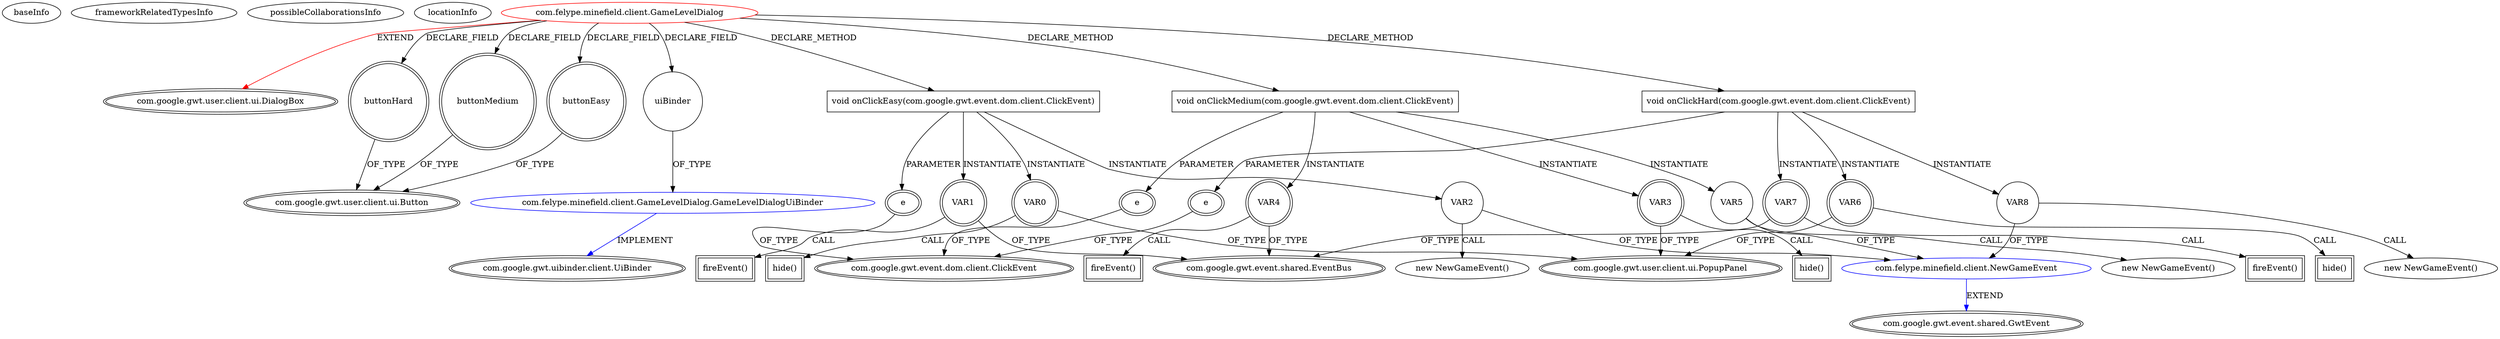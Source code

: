 digraph {
baseInfo[graphId=1323,category="extension_graph",isAnonymous=false,possibleRelation=true]
frameworkRelatedTypesInfo[0="com.google.gwt.user.client.ui.DialogBox"]
possibleCollaborationsInfo[0="1323~CLIENT_METHOD_DECLARATION-INSTANTIATION-CLIENT_METHOD_DECLARATION-INSTANTIATION-CLIENT_METHOD_DECLARATION-INSTANTIATION-~com.google.gwt.user.client.ui.DialogBox ~com.google.gwt.event.shared.GwtEvent ~false~false",1="1323~FIELD_DECLARATION-~com.google.gwt.user.client.ui.DialogBox ~com.google.gwt.uibinder.client.UiBinder ~false~false"]
locationInfo[projectName="felype87-gwt",filePath="/felype87-gwt/gwt-master/Minefield/src/com/felype/minefield/client/GameLevelDialog.java",contextSignature="GameLevelDialog",graphId="1323"]
0[label="com.felype.minefield.client.GameLevelDialog",vertexType="ROOT_CLIENT_CLASS_DECLARATION",isFrameworkType=false,color=red]
1[label="com.google.gwt.user.client.ui.DialogBox",vertexType="FRAMEWORK_CLASS_TYPE",isFrameworkType=true,peripheries=2]
2[label="buttonEasy",vertexType="FIELD_DECLARATION",isFrameworkType=true,peripheries=2,shape=circle]
3[label="com.google.gwt.user.client.ui.Button",vertexType="FRAMEWORK_CLASS_TYPE",isFrameworkType=true,peripheries=2]
4[label="buttonHard",vertexType="FIELD_DECLARATION",isFrameworkType=true,peripheries=2,shape=circle]
6[label="buttonMedium",vertexType="FIELD_DECLARATION",isFrameworkType=true,peripheries=2,shape=circle]
8[label="uiBinder",vertexType="FIELD_DECLARATION",isFrameworkType=false,shape=circle]
9[label="com.felype.minefield.client.GameLevelDialog.GameLevelDialogUiBinder",vertexType="REFERENCE_CLIENT_CLASS_DECLARATION",isFrameworkType=false,color=blue]
10[label="com.google.gwt.uibinder.client.UiBinder",vertexType="FRAMEWORK_INTERFACE_TYPE",isFrameworkType=true,peripheries=2]
11[label="void onClickEasy(com.google.gwt.event.dom.client.ClickEvent)",vertexType="CLIENT_METHOD_DECLARATION",isFrameworkType=false,shape=box]
12[label="e",vertexType="PARAMETER_DECLARATION",isFrameworkType=true,peripheries=2]
13[label="com.google.gwt.event.dom.client.ClickEvent",vertexType="FRAMEWORK_CLASS_TYPE",isFrameworkType=true,peripheries=2]
14[label="VAR0",vertexType="VARIABLE_EXPRESION",isFrameworkType=true,peripheries=2,shape=circle]
16[label="com.google.gwt.user.client.ui.PopupPanel",vertexType="FRAMEWORK_CLASS_TYPE",isFrameworkType=true,peripheries=2]
15[label="hide()",vertexType="INSIDE_CALL",isFrameworkType=true,peripheries=2,shape=box]
17[label="VAR1",vertexType="VARIABLE_EXPRESION",isFrameworkType=true,peripheries=2,shape=circle]
19[label="com.google.gwt.event.shared.EventBus",vertexType="FRAMEWORK_CLASS_TYPE",isFrameworkType=true,peripheries=2]
18[label="fireEvent()",vertexType="INSIDE_CALL",isFrameworkType=true,peripheries=2,shape=box]
21[label="VAR2",vertexType="VARIABLE_EXPRESION",isFrameworkType=false,shape=circle]
22[label="com.felype.minefield.client.NewGameEvent",vertexType="REFERENCE_CLIENT_CLASS_DECLARATION",isFrameworkType=false,color=blue]
23[label="com.google.gwt.event.shared.GwtEvent",vertexType="FRAMEWORK_CLASS_TYPE",isFrameworkType=true,peripheries=2]
20[label="new NewGameEvent()",vertexType="CONSTRUCTOR_CALL",isFrameworkType=false]
24[label="void onClickMedium(com.google.gwt.event.dom.client.ClickEvent)",vertexType="CLIENT_METHOD_DECLARATION",isFrameworkType=false,shape=box]
25[label="e",vertexType="PARAMETER_DECLARATION",isFrameworkType=true,peripheries=2]
27[label="VAR3",vertexType="VARIABLE_EXPRESION",isFrameworkType=true,peripheries=2,shape=circle]
28[label="hide()",vertexType="INSIDE_CALL",isFrameworkType=true,peripheries=2,shape=box]
30[label="VAR4",vertexType="VARIABLE_EXPRESION",isFrameworkType=true,peripheries=2,shape=circle]
31[label="fireEvent()",vertexType="INSIDE_CALL",isFrameworkType=true,peripheries=2,shape=box]
34[label="VAR5",vertexType="VARIABLE_EXPRESION",isFrameworkType=false,shape=circle]
33[label="new NewGameEvent()",vertexType="CONSTRUCTOR_CALL",isFrameworkType=false]
36[label="void onClickHard(com.google.gwt.event.dom.client.ClickEvent)",vertexType="CLIENT_METHOD_DECLARATION",isFrameworkType=false,shape=box]
37[label="e",vertexType="PARAMETER_DECLARATION",isFrameworkType=true,peripheries=2]
39[label="VAR6",vertexType="VARIABLE_EXPRESION",isFrameworkType=true,peripheries=2,shape=circle]
40[label="hide()",vertexType="INSIDE_CALL",isFrameworkType=true,peripheries=2,shape=box]
42[label="VAR7",vertexType="VARIABLE_EXPRESION",isFrameworkType=true,peripheries=2,shape=circle]
43[label="fireEvent()",vertexType="INSIDE_CALL",isFrameworkType=true,peripheries=2,shape=box]
46[label="VAR8",vertexType="VARIABLE_EXPRESION",isFrameworkType=false,shape=circle]
45[label="new NewGameEvent()",vertexType="CONSTRUCTOR_CALL",isFrameworkType=false]
0->1[label="EXTEND",color=red]
0->2[label="DECLARE_FIELD"]
2->3[label="OF_TYPE"]
0->4[label="DECLARE_FIELD"]
4->3[label="OF_TYPE"]
0->6[label="DECLARE_FIELD"]
6->3[label="OF_TYPE"]
0->8[label="DECLARE_FIELD"]
9->10[label="IMPLEMENT",color=blue]
8->9[label="OF_TYPE"]
0->11[label="DECLARE_METHOD"]
12->13[label="OF_TYPE"]
11->12[label="PARAMETER"]
11->14[label="INSTANTIATE"]
14->16[label="OF_TYPE"]
14->15[label="CALL"]
11->17[label="INSTANTIATE"]
17->19[label="OF_TYPE"]
17->18[label="CALL"]
11->21[label="INSTANTIATE"]
22->23[label="EXTEND",color=blue]
21->22[label="OF_TYPE"]
21->20[label="CALL"]
0->24[label="DECLARE_METHOD"]
25->13[label="OF_TYPE"]
24->25[label="PARAMETER"]
24->27[label="INSTANTIATE"]
27->16[label="OF_TYPE"]
27->28[label="CALL"]
24->30[label="INSTANTIATE"]
30->19[label="OF_TYPE"]
30->31[label="CALL"]
24->34[label="INSTANTIATE"]
34->22[label="OF_TYPE"]
34->33[label="CALL"]
0->36[label="DECLARE_METHOD"]
37->13[label="OF_TYPE"]
36->37[label="PARAMETER"]
36->39[label="INSTANTIATE"]
39->16[label="OF_TYPE"]
39->40[label="CALL"]
36->42[label="INSTANTIATE"]
42->19[label="OF_TYPE"]
42->43[label="CALL"]
36->46[label="INSTANTIATE"]
46->22[label="OF_TYPE"]
46->45[label="CALL"]
}
